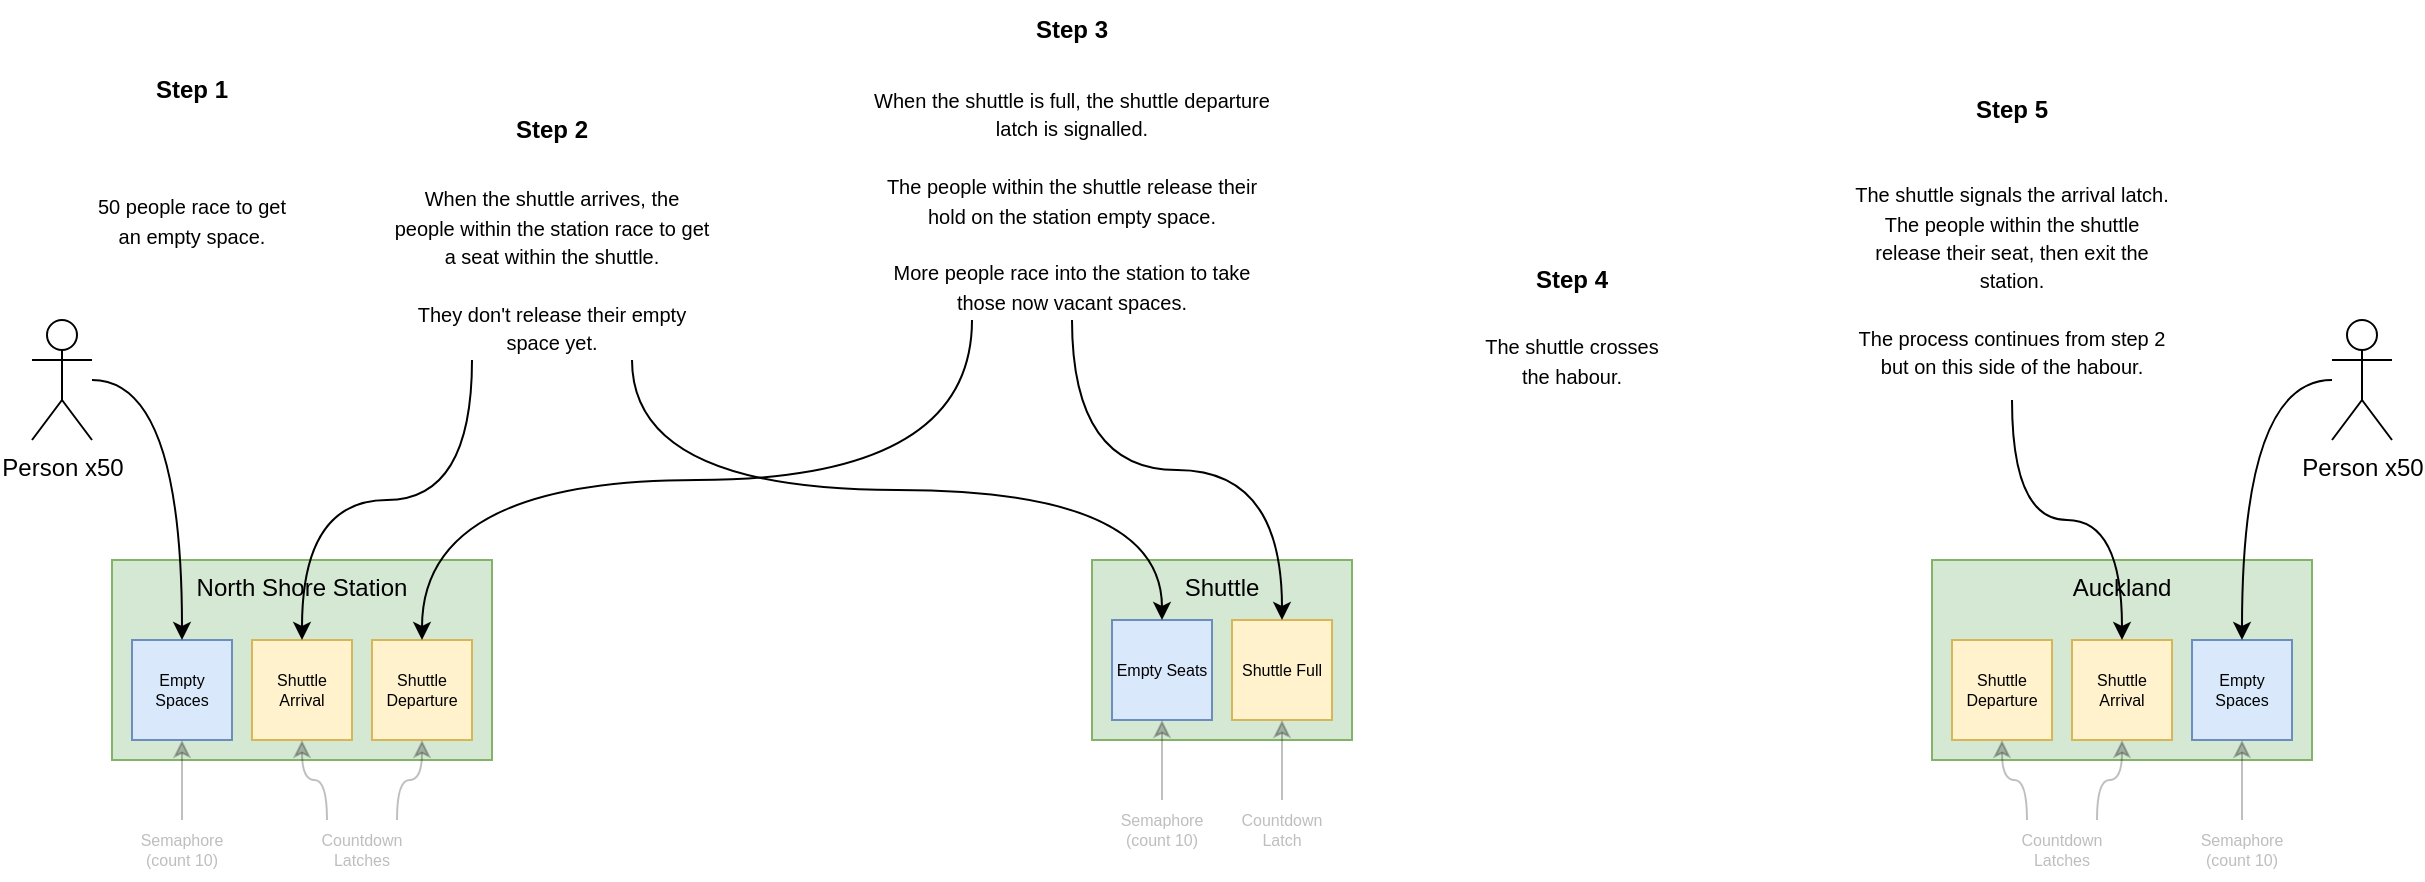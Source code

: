 <mxfile version="17.2.1" type="device"><diagram id="voXUQ1R4GJxWqql377PU" name="Page-1"><mxGraphModel dx="1185" dy="754" grid="1" gridSize="10" guides="1" tooltips="1" connect="1" arrows="1" fold="1" page="1" pageScale="1" pageWidth="850" pageHeight="1100" math="0" shadow="0"><root><mxCell id="0"/><mxCell id="1" parent="0"/><mxCell id="3_Mr_aC6r9iA2Hp5RNLk-1" value="North Shore Station" style="rounded=0;whiteSpace=wrap;html=1;verticalAlign=top;fillColor=#d5e8d4;strokeColor=#82b366;" parent="1" vertex="1"><mxGeometry x="80" y="320" width="190" height="100" as="geometry"/></mxCell><mxCell id="xiDIxcmGT5Xg2enesBY9-1" value="Empty Spaces" style="rounded=0;whiteSpace=wrap;html=1;fontSize=8;fillColor=#dae8fc;strokeColor=#6c8ebf;" parent="1" vertex="1"><mxGeometry x="90" y="360" width="50" height="50" as="geometry"/></mxCell><mxCell id="xiDIxcmGT5Xg2enesBY9-2" value="Shuttle Arrival" style="rounded=0;whiteSpace=wrap;html=1;fontSize=8;fillColor=#fff2cc;strokeColor=#d6b656;" parent="1" vertex="1"><mxGeometry x="150" y="360" width="50" height="50" as="geometry"/></mxCell><mxCell id="xiDIxcmGT5Xg2enesBY9-4" value="Shuttle Departure" style="rounded=0;whiteSpace=wrap;html=1;fontSize=8;fillColor=#fff2cc;strokeColor=#d6b656;" parent="1" vertex="1"><mxGeometry x="210" y="360" width="50" height="50" as="geometry"/></mxCell><mxCell id="xiDIxcmGT5Xg2enesBY9-6" style="edgeStyle=orthogonalEdgeStyle;rounded=0;orthogonalLoop=1;jettySize=auto;html=1;fontSize=8;curved=1;textOpacity=25;opacity=25;" parent="1" source="xiDIxcmGT5Xg2enesBY9-5" target="xiDIxcmGT5Xg2enesBY9-1" edge="1"><mxGeometry relative="1" as="geometry"/></mxCell><mxCell id="xiDIxcmGT5Xg2enesBY9-5" value="Semaphore (count 10)" style="text;html=1;strokeColor=none;fillColor=none;align=center;verticalAlign=middle;whiteSpace=wrap;rounded=0;fontSize=8;textOpacity=25;" parent="1" vertex="1"><mxGeometry x="85" y="450" width="60" height="30" as="geometry"/></mxCell><mxCell id="o_5cXRf1FjJjegyEKbYf-3" style="edgeStyle=orthogonalEdgeStyle;rounded=0;orthogonalLoop=1;jettySize=auto;html=1;curved=1;exitX=0.25;exitY=0;exitDx=0;exitDy=0;textOpacity=25;opacity=25;" parent="1" source="o_5cXRf1FjJjegyEKbYf-2" target="xiDIxcmGT5Xg2enesBY9-2" edge="1"><mxGeometry relative="1" as="geometry"/></mxCell><mxCell id="o_5cXRf1FjJjegyEKbYf-4" style="edgeStyle=orthogonalEdgeStyle;rounded=0;orthogonalLoop=1;jettySize=auto;html=1;curved=1;exitX=0.75;exitY=0;exitDx=0;exitDy=0;textOpacity=25;opacity=25;" parent="1" source="o_5cXRf1FjJjegyEKbYf-2" target="xiDIxcmGT5Xg2enesBY9-4" edge="1"><mxGeometry relative="1" as="geometry"/></mxCell><mxCell id="o_5cXRf1FjJjegyEKbYf-2" value="Countdown Latches" style="text;html=1;strokeColor=none;fillColor=none;align=center;verticalAlign=middle;whiteSpace=wrap;rounded=0;fontSize=8;textOpacity=25;" parent="1" vertex="1"><mxGeometry x="170" y="450" width="70" height="30" as="geometry"/></mxCell><mxCell id="o_5cXRf1FjJjegyEKbYf-5" value="Auckland" style="rounded=0;whiteSpace=wrap;html=1;verticalAlign=top;fillColor=#d5e8d4;strokeColor=#82b366;" parent="1" vertex="1"><mxGeometry x="990" y="320" width="190" height="100" as="geometry"/></mxCell><mxCell id="o_5cXRf1FjJjegyEKbYf-6" value="Empty Spaces" style="rounded=0;whiteSpace=wrap;html=1;fontSize=8;fillColor=#dae8fc;strokeColor=#6c8ebf;" parent="1" vertex="1"><mxGeometry x="1120" y="360" width="50" height="50" as="geometry"/></mxCell><mxCell id="o_5cXRf1FjJjegyEKbYf-7" value="Shuttle Arrival" style="rounded=0;whiteSpace=wrap;html=1;fontSize=8;fillColor=#fff2cc;strokeColor=#d6b656;" parent="1" vertex="1"><mxGeometry x="1060" y="360" width="50" height="50" as="geometry"/></mxCell><mxCell id="o_5cXRf1FjJjegyEKbYf-8" value="Shuttle Departure" style="rounded=0;whiteSpace=wrap;html=1;fontSize=8;fillColor=#fff2cc;strokeColor=#d6b656;" parent="1" vertex="1"><mxGeometry x="1000" y="360" width="50" height="50" as="geometry"/></mxCell><mxCell id="o_5cXRf1FjJjegyEKbYf-9" style="edgeStyle=orthogonalEdgeStyle;rounded=0;orthogonalLoop=1;jettySize=auto;html=1;fontSize=8;curved=1;textOpacity=25;opacity=25;" parent="1" source="o_5cXRf1FjJjegyEKbYf-10" target="o_5cXRf1FjJjegyEKbYf-6" edge="1"><mxGeometry relative="1" as="geometry"/></mxCell><mxCell id="o_5cXRf1FjJjegyEKbYf-10" value="Semaphore (count 10)" style="text;html=1;strokeColor=none;fillColor=none;align=center;verticalAlign=middle;whiteSpace=wrap;rounded=0;fontSize=8;textOpacity=25;" parent="1" vertex="1"><mxGeometry x="1115" y="450" width="60" height="30" as="geometry"/></mxCell><mxCell id="o_5cXRf1FjJjegyEKbYf-11" style="edgeStyle=orthogonalEdgeStyle;rounded=0;orthogonalLoop=1;jettySize=auto;html=1;curved=1;exitX=0.75;exitY=0;exitDx=0;exitDy=0;textOpacity=25;opacity=25;" parent="1" source="o_5cXRf1FjJjegyEKbYf-13" target="o_5cXRf1FjJjegyEKbYf-7" edge="1"><mxGeometry relative="1" as="geometry"/></mxCell><mxCell id="o_5cXRf1FjJjegyEKbYf-12" style="edgeStyle=orthogonalEdgeStyle;rounded=0;orthogonalLoop=1;jettySize=auto;html=1;curved=1;exitX=0.25;exitY=0;exitDx=0;exitDy=0;textOpacity=25;opacity=25;" parent="1" source="o_5cXRf1FjJjegyEKbYf-13" target="o_5cXRf1FjJjegyEKbYf-8" edge="1"><mxGeometry relative="1" as="geometry"/></mxCell><mxCell id="o_5cXRf1FjJjegyEKbYf-13" value="Countdown Latches" style="text;html=1;strokeColor=none;fillColor=none;align=center;verticalAlign=middle;whiteSpace=wrap;rounded=0;fontSize=8;textOpacity=25;" parent="1" vertex="1"><mxGeometry x="1020" y="450" width="70" height="30" as="geometry"/></mxCell><mxCell id="pyKh48LthoUqQSA8kIX8-1" value="Shuttle" style="rounded=0;whiteSpace=wrap;html=1;verticalAlign=top;fillColor=#d5e8d4;strokeColor=#82b366;" vertex="1" parent="1"><mxGeometry x="570" y="320" width="130" height="90" as="geometry"/></mxCell><mxCell id="pyKh48LthoUqQSA8kIX8-2" value="Empty Seats" style="rounded=0;whiteSpace=wrap;html=1;fontSize=8;fillColor=#dae8fc;strokeColor=#6c8ebf;" vertex="1" parent="1"><mxGeometry x="580" y="350" width="50" height="50" as="geometry"/></mxCell><mxCell id="pyKh48LthoUqQSA8kIX8-3" style="edgeStyle=orthogonalEdgeStyle;rounded=0;orthogonalLoop=1;jettySize=auto;html=1;fontSize=8;curved=1;textOpacity=25;opacity=25;" edge="1" source="pyKh48LthoUqQSA8kIX8-4" target="pyKh48LthoUqQSA8kIX8-2" parent="1"><mxGeometry relative="1" as="geometry"/></mxCell><mxCell id="pyKh48LthoUqQSA8kIX8-4" value="Semaphore (count 10)" style="text;html=1;strokeColor=none;fillColor=none;align=center;verticalAlign=middle;whiteSpace=wrap;rounded=0;fontSize=8;textOpacity=25;" vertex="1" parent="1"><mxGeometry x="575" y="440" width="60" height="30" as="geometry"/></mxCell><mxCell id="pyKh48LthoUqQSA8kIX8-5" value="Shuttle Full" style="rounded=0;whiteSpace=wrap;html=1;fontSize=8;fillColor=#fff2cc;strokeColor=#d6b656;" vertex="1" parent="1"><mxGeometry x="640" y="350" width="50" height="50" as="geometry"/></mxCell><mxCell id="pyKh48LthoUqQSA8kIX8-6" value="Countdown Latch" style="text;html=1;strokeColor=none;fillColor=none;align=center;verticalAlign=middle;whiteSpace=wrap;rounded=0;fontSize=8;textOpacity=25;" vertex="1" parent="1"><mxGeometry x="640" y="440" width="50" height="30" as="geometry"/></mxCell><mxCell id="pyKh48LthoUqQSA8kIX8-7" style="edgeStyle=orthogonalEdgeStyle;rounded=0;orthogonalLoop=1;jettySize=auto;html=1;curved=1;textOpacity=25;opacity=25;" edge="1" source="pyKh48LthoUqQSA8kIX8-6" parent="1" target="pyKh48LthoUqQSA8kIX8-5"><mxGeometry relative="1" as="geometry"><mxPoint x="685" y="440" as="targetPoint"/></mxGeometry></mxCell><mxCell id="pyKh48LthoUqQSA8kIX8-10" value="&lt;span style=&quot;font-size: 10px&quot;&gt;&lt;br&gt;&lt;/span&gt;" style="edgeStyle=orthogonalEdgeStyle;rounded=0;orthogonalLoop=1;jettySize=auto;html=1;curved=1;" edge="1" parent="1" source="pyKh48LthoUqQSA8kIX8-8" target="xiDIxcmGT5Xg2enesBY9-1"><mxGeometry x="-0.333" y="35" relative="1" as="geometry"><mxPoint as="offset"/></mxGeometry></mxCell><mxCell id="pyKh48LthoUqQSA8kIX8-8" value="Person x50" style="shape=umlActor;verticalLabelPosition=bottom;verticalAlign=top;html=1;outlineConnect=0;" vertex="1" parent="1"><mxGeometry x="40" y="200" width="30" height="60" as="geometry"/></mxCell><mxCell id="pyKh48LthoUqQSA8kIX8-28" style="edgeStyle=orthogonalEdgeStyle;curved=1;rounded=0;orthogonalLoop=1;jettySize=auto;html=1;fontSize=12;" edge="1" parent="1" source="pyKh48LthoUqQSA8kIX8-9" target="o_5cXRf1FjJjegyEKbYf-6"><mxGeometry relative="1" as="geometry"/></mxCell><mxCell id="pyKh48LthoUqQSA8kIX8-9" value="Person x50" style="shape=umlActor;verticalLabelPosition=bottom;verticalAlign=top;html=1;outlineConnect=0;" vertex="1" parent="1"><mxGeometry x="1190" y="200" width="30" height="60" as="geometry"/></mxCell><mxCell id="pyKh48LthoUqQSA8kIX8-12" value="&lt;br&gt;" style="edgeStyle=orthogonalEdgeStyle;rounded=0;orthogonalLoop=1;jettySize=auto;html=1;curved=1;exitX=0.25;exitY=1;exitDx=0;exitDy=0;" edge="1" parent="1" source="pyKh48LthoUqQSA8kIX8-13" target="xiDIxcmGT5Xg2enesBY9-2"><mxGeometry x="-0.333" y="35" relative="1" as="geometry"><mxPoint x="395" y="260" as="sourcePoint"/><mxPoint x="420" y="330" as="targetPoint"/><mxPoint as="offset"/></mxGeometry></mxCell><mxCell id="pyKh48LthoUqQSA8kIX8-16" style="edgeStyle=orthogonalEdgeStyle;curved=1;rounded=0;orthogonalLoop=1;jettySize=auto;html=1;fontSize=11;exitX=0.75;exitY=1;exitDx=0;exitDy=0;" edge="1" parent="1" source="pyKh48LthoUqQSA8kIX8-13" target="pyKh48LthoUqQSA8kIX8-2"><mxGeometry relative="1" as="geometry"/></mxCell><mxCell id="pyKh48LthoUqQSA8kIX8-13" value="&lt;font style=&quot;font-size: 10px&quot;&gt;When the shuttle arrives, the people within the station race to get a seat within the shuttle.&lt;br&gt;&lt;br&gt;They don't release their empty space yet.&lt;/font&gt;" style="text;html=1;strokeColor=none;fillColor=none;align=center;verticalAlign=middle;whiteSpace=wrap;rounded=0;" vertex="1" parent="1"><mxGeometry x="220" y="130" width="160" height="90" as="geometry"/></mxCell><mxCell id="pyKh48LthoUqQSA8kIX8-15" value="&lt;span style=&quot;font-size: 10px ; background-color: rgb(255 , 255 , 255)&quot;&gt;50 people race&amp;nbsp;&lt;/span&gt;&lt;span style=&quot;font-size: 10px ; background-color: rgb(255 , 255 , 255)&quot;&gt;to get an&amp;nbsp;&lt;/span&gt;&lt;span style=&quot;font-size: 10px ; background-color: rgb(255 , 255 , 255)&quot;&gt;empty space.&lt;/span&gt;" style="text;html=1;strokeColor=none;fillColor=none;align=center;verticalAlign=middle;whiteSpace=wrap;rounded=0;" vertex="1" parent="1"><mxGeometry x="60" y="110" width="120" height="80" as="geometry"/></mxCell><mxCell id="pyKh48LthoUqQSA8kIX8-18" style="edgeStyle=orthogonalEdgeStyle;curved=1;rounded=0;orthogonalLoop=1;jettySize=auto;html=1;fontSize=10;" edge="1" parent="1" source="pyKh48LthoUqQSA8kIX8-19" target="pyKh48LthoUqQSA8kIX8-5"><mxGeometry relative="1" as="geometry"><mxPoint x="525.034" y="250" as="sourcePoint"/></mxGeometry></mxCell><mxCell id="pyKh48LthoUqQSA8kIX8-20" style="edgeStyle=orthogonalEdgeStyle;curved=1;rounded=0;orthogonalLoop=1;jettySize=auto;html=1;fontSize=10;exitX=0.25;exitY=1;exitDx=0;exitDy=0;" edge="1" parent="1" source="pyKh48LthoUqQSA8kIX8-19" target="xiDIxcmGT5Xg2enesBY9-4"><mxGeometry relative="1" as="geometry"/></mxCell><mxCell id="pyKh48LthoUqQSA8kIX8-19" value="&lt;font style=&quot;font-size: 10px&quot;&gt;When the shuttle is full, the shuttle departure latch is signalled.&lt;br&gt;&lt;br&gt;The people within the shuttle release their hold on the station empty space.&lt;br&gt;&lt;br&gt;More people race into the station to take those now vacant spaces.&lt;/font&gt;" style="text;html=1;strokeColor=none;fillColor=none;align=center;verticalAlign=middle;whiteSpace=wrap;rounded=0;" vertex="1" parent="1"><mxGeometry x="460" y="80" width="200" height="120" as="geometry"/></mxCell><mxCell id="pyKh48LthoUqQSA8kIX8-21" value="&lt;font style=&quot;font-size: 10px&quot;&gt;The shuttle crosses the habour.&lt;/font&gt;" style="text;html=1;strokeColor=none;fillColor=none;align=center;verticalAlign=middle;whiteSpace=wrap;rounded=0;" vertex="1" parent="1"><mxGeometry x="760" y="200" width="100" height="40" as="geometry"/></mxCell><mxCell id="pyKh48LthoUqQSA8kIX8-22" value="&lt;font style=&quot;font-size: 12px&quot;&gt;&lt;b&gt;Step 1&lt;/b&gt;&lt;/font&gt;" style="text;html=1;strokeColor=none;fillColor=none;align=center;verticalAlign=middle;whiteSpace=wrap;rounded=0;fontSize=10;" vertex="1" parent="1"><mxGeometry x="80" y="70" width="80" height="30" as="geometry"/></mxCell><mxCell id="pyKh48LthoUqQSA8kIX8-23" value="&lt;font style=&quot;font-size: 12px&quot;&gt;&lt;b&gt;Step 2&lt;/b&gt;&lt;/font&gt;" style="text;html=1;strokeColor=none;fillColor=none;align=center;verticalAlign=middle;whiteSpace=wrap;rounded=0;fontSize=10;" vertex="1" parent="1"><mxGeometry x="260" y="90" width="80" height="30" as="geometry"/></mxCell><mxCell id="pyKh48LthoUqQSA8kIX8-24" value="&lt;font style=&quot;font-size: 12px&quot;&gt;&lt;b&gt;Step 3&lt;/b&gt;&lt;/font&gt;" style="text;html=1;strokeColor=none;fillColor=none;align=center;verticalAlign=middle;whiteSpace=wrap;rounded=0;fontSize=10;" vertex="1" parent="1"><mxGeometry x="520" y="40" width="80" height="30" as="geometry"/></mxCell><mxCell id="pyKh48LthoUqQSA8kIX8-25" value="&lt;font style=&quot;font-size: 12px&quot;&gt;&lt;b&gt;Step 4&lt;br&gt;&lt;/b&gt;&lt;/font&gt;" style="text;html=1;strokeColor=none;fillColor=none;align=center;verticalAlign=middle;whiteSpace=wrap;rounded=0;fontSize=10;" vertex="1" parent="1"><mxGeometry x="760" y="165" width="100" height="30" as="geometry"/></mxCell><mxCell id="pyKh48LthoUqQSA8kIX8-26" value="&lt;font style=&quot;font-size: 12px&quot;&gt;&lt;b&gt;Step 5&lt;/b&gt;&lt;/font&gt;" style="text;html=1;strokeColor=none;fillColor=none;align=center;verticalAlign=middle;whiteSpace=wrap;rounded=0;fontSize=10;" vertex="1" parent="1"><mxGeometry x="990" y="80" width="80" height="30" as="geometry"/></mxCell><mxCell id="pyKh48LthoUqQSA8kIX8-29" style="edgeStyle=orthogonalEdgeStyle;curved=1;rounded=0;orthogonalLoop=1;jettySize=auto;html=1;fontSize=12;" edge="1" parent="1" source="pyKh48LthoUqQSA8kIX8-27" target="o_5cXRf1FjJjegyEKbYf-7"><mxGeometry relative="1" as="geometry"/></mxCell><mxCell id="pyKh48LthoUqQSA8kIX8-27" value="&lt;font style=&quot;font-size: 10px&quot;&gt;The shuttle signals the arrival latch. The people within the shuttle release their seat, then exit the station.&lt;br&gt;&lt;br&gt;The process continues from step 2 but on this side of the habour.&lt;br&gt;&lt;/font&gt;" style="text;html=1;strokeColor=none;fillColor=none;align=center;verticalAlign=middle;whiteSpace=wrap;rounded=0;" vertex="1" parent="1"><mxGeometry x="950" y="120" width="160" height="120" as="geometry"/></mxCell></root></mxGraphModel></diagram></mxfile>